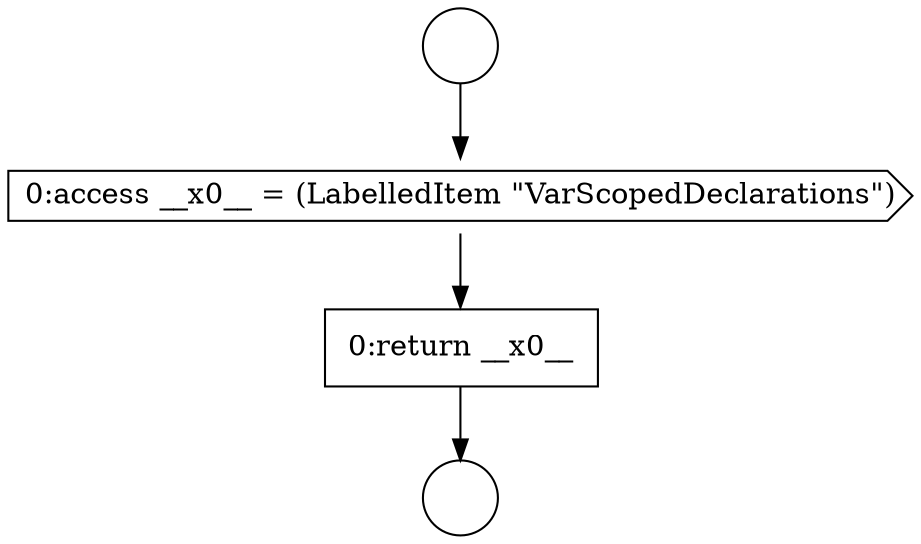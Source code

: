 digraph {
  node7321 [shape=circle label=" " color="black" fillcolor="white" style=filled]
  node7323 [shape=cds, label=<<font color="black">0:access __x0__ = (LabelledItem &quot;VarScopedDeclarations&quot;)</font>> color="black" fillcolor="white" style=filled]
  node7324 [shape=none, margin=0, label=<<font color="black">
    <table border="0" cellborder="1" cellspacing="0" cellpadding="10">
      <tr><td align="left">0:return __x0__</td></tr>
    </table>
  </font>> color="black" fillcolor="white" style=filled]
  node7322 [shape=circle label=" " color="black" fillcolor="white" style=filled]
  node7321 -> node7323 [ color="black"]
  node7323 -> node7324 [ color="black"]
  node7324 -> node7322 [ color="black"]
}
